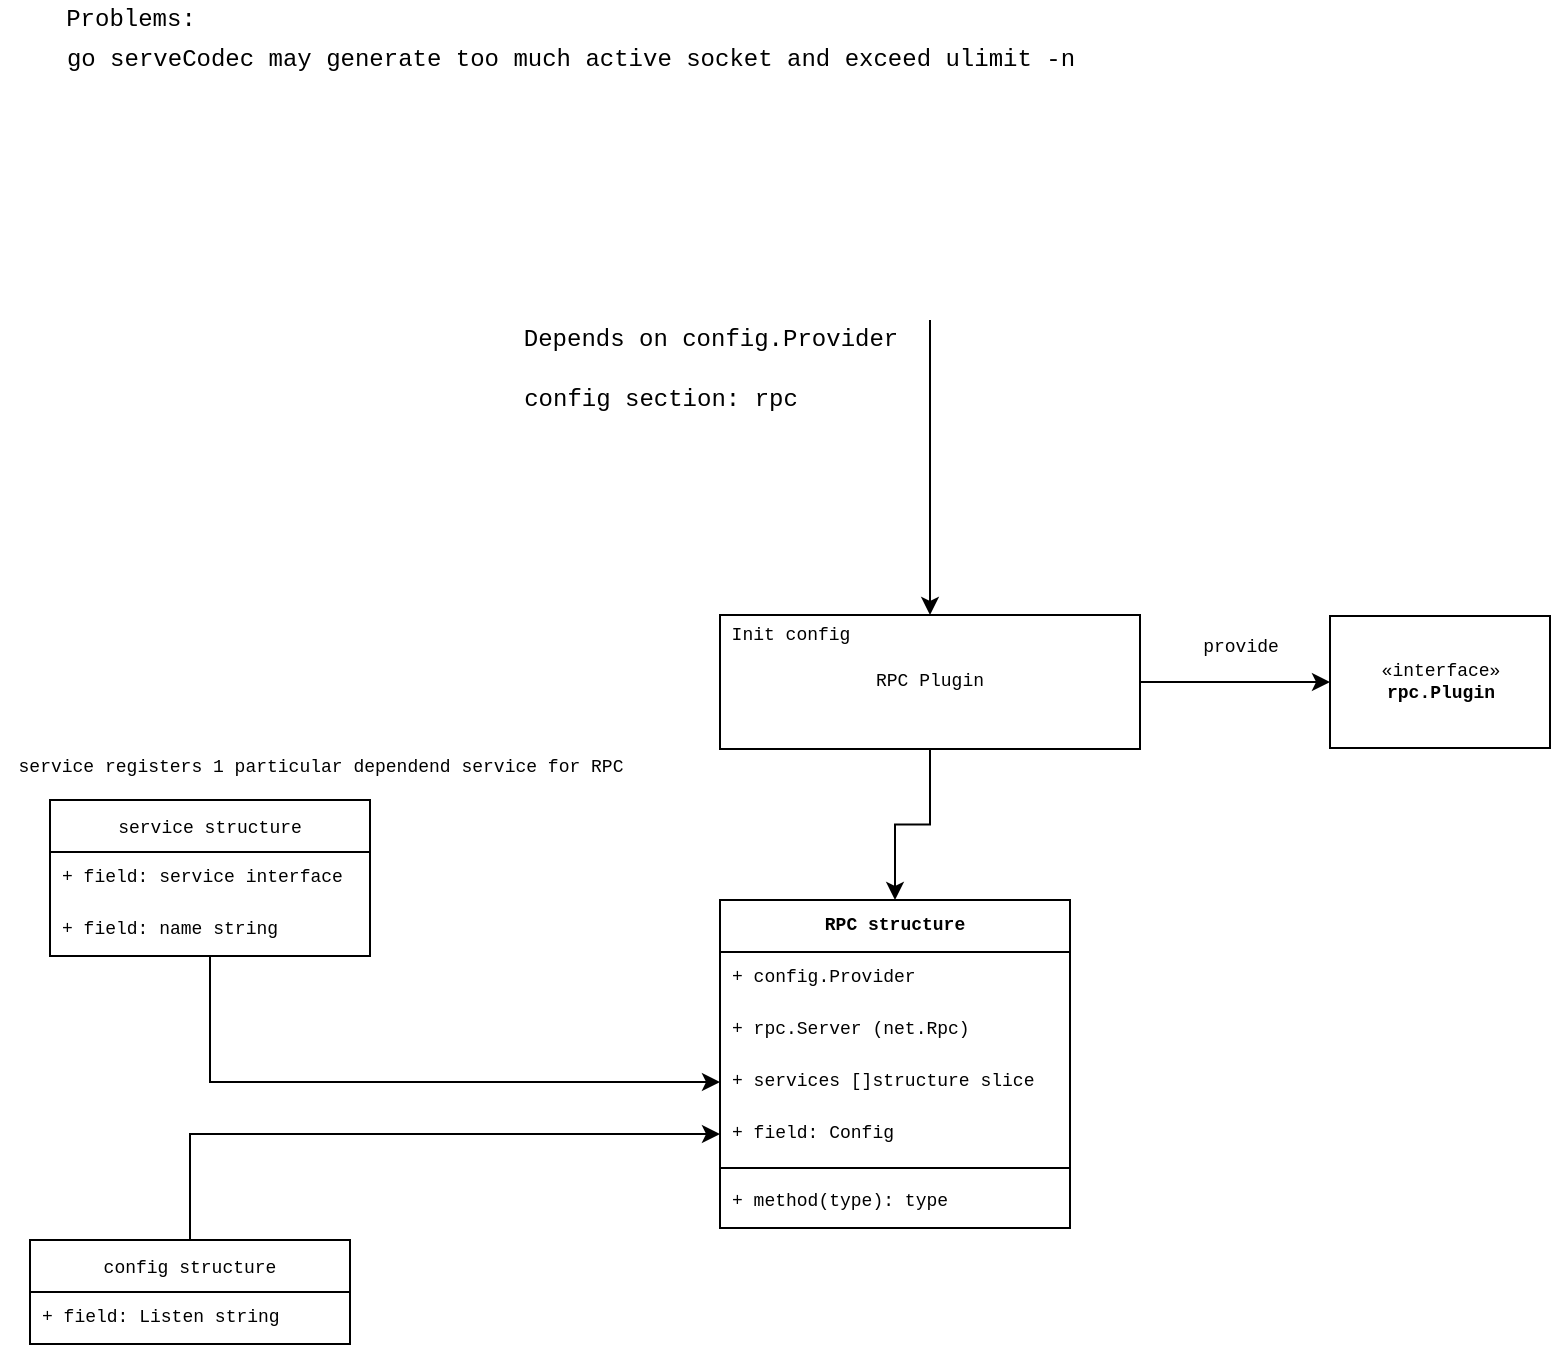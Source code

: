 <mxfile version="13.7.9" type="device"><diagram id="q2oMKs6VHyn7y0AfAXBL" name="Page-1"><mxGraphModel dx="1393" dy="815" grid="1" gridSize="10" guides="1" tooltips="1" connect="1" arrows="1" fold="1" page="1" pageScale="1" pageWidth="1169" pageHeight="827" math="0" shadow="0"><root><mxCell id="0"/><mxCell id="1" parent="0"/><mxCell id="UrbOSuINOf3VDKRTYqx2-10" style="edgeStyle=orthogonalEdgeStyle;rounded=0;orthogonalLoop=1;jettySize=auto;html=1;exitX=1;exitY=0.5;exitDx=0;exitDy=0;entryX=0;entryY=0.5;entryDx=0;entryDy=0;fontFamily=Courier New;fontSize=9;" edge="1" parent="1" source="ZMvnWN0-JFicSUUawF2S-1" target="ZMvnWN0-JFicSUUawF2S-7"><mxGeometry relative="1" as="geometry"/></mxCell><mxCell id="UrbOSuINOf3VDKRTYqx2-11" style="edgeStyle=orthogonalEdgeStyle;rounded=0;orthogonalLoop=1;jettySize=auto;html=1;exitX=0.5;exitY=1;exitDx=0;exitDy=0;entryX=0.5;entryY=0;entryDx=0;entryDy=0;fontFamily=Courier New;fontSize=9;" edge="1" parent="1" source="ZMvnWN0-JFicSUUawF2S-1" target="ZMvnWN0-JFicSUUawF2S-13"><mxGeometry relative="1" as="geometry"/></mxCell><mxCell id="ZMvnWN0-JFicSUUawF2S-1" value="RPC Plugin" style="rounded=0;whiteSpace=wrap;html=1;fontFamily=Courier New;fontSize=9;" parent="1" vertex="1"><mxGeometry x="375" y="317.5" width="210" height="67" as="geometry"/></mxCell><mxCell id="ZMvnWN0-JFicSUUawF2S-3" value="Init config" style="text;html=1;align=center;verticalAlign=middle;resizable=0;points=[];autosize=1;fontFamily=Courier New;fontSize=9;" parent="1" vertex="1"><mxGeometry x="370" y="318" width="80" height="20" as="geometry"/></mxCell><mxCell id="ZMvnWN0-JFicSUUawF2S-4" value="Depends on config.Provider" style="text;html=1;align=center;verticalAlign=middle;resizable=0;points=[];autosize=1;fontFamily=Courier New;fontSize=12;" parent="1" vertex="1"><mxGeometry x="270" y="170" width="200" height="20" as="geometry"/></mxCell><mxCell id="ZMvnWN0-JFicSUUawF2S-5" value="" style="endArrow=classic;html=1;entryX=0.5;entryY=0;entryDx=0;entryDy=0;fontFamily=Courier New;fontSize=9;" parent="1" target="ZMvnWN0-JFicSUUawF2S-1" edge="1"><mxGeometry width="50" height="50" relative="1" as="geometry"><mxPoint x="480" y="170" as="sourcePoint"/><mxPoint x="520" y="110" as="targetPoint"/></mxGeometry></mxCell><mxCell id="ZMvnWN0-JFicSUUawF2S-6" value="config section: rpc" style="text;html=1;align=center;verticalAlign=middle;resizable=0;points=[];autosize=1;fontFamily=Courier New;fontSize=12;" parent="1" vertex="1"><mxGeometry x="270" y="200" width="150" height="20" as="geometry"/></mxCell><mxCell id="ZMvnWN0-JFicSUUawF2S-7" value="«interface»&lt;br style=&quot;font-size: 9px;&quot;&gt;&lt;b style=&quot;font-size: 9px;&quot;&gt;rpc.Plugin&lt;/b&gt;" style="html=1;fontFamily=Courier New;fontSize=9;" parent="1" vertex="1"><mxGeometry x="680" y="318" width="110" height="66" as="geometry"/></mxCell><mxCell id="ZMvnWN0-JFicSUUawF2S-13" value="RPC structure" style="swimlane;fontStyle=1;align=center;verticalAlign=top;childLayout=stackLayout;horizontal=1;startSize=26;horizontalStack=0;resizeParent=1;resizeParentMax=0;resizeLast=0;collapsible=1;marginBottom=0;fontFamily=Courier New;fontSize=9;" parent="1" vertex="1"><mxGeometry x="375" y="460" width="175" height="164" as="geometry"/></mxCell><mxCell id="ZMvnWN0-JFicSUUawF2S-18" value="+ config.Provider" style="text;strokeColor=none;fillColor=none;align=left;verticalAlign=top;spacingLeft=4;spacingRight=4;overflow=hidden;rotatable=0;points=[[0,0.5],[1,0.5]];portConstraint=eastwest;fontFamily=Courier New;fontSize=9;" parent="ZMvnWN0-JFicSUUawF2S-13" vertex="1"><mxGeometry y="26" width="175" height="26" as="geometry"/></mxCell><mxCell id="ZMvnWN0-JFicSUUawF2S-20" value="+ rpc.Server (net.Rpc)" style="text;strokeColor=none;fillColor=none;align=left;verticalAlign=top;spacingLeft=4;spacingRight=4;overflow=hidden;rotatable=0;points=[[0,0.5],[1,0.5]];portConstraint=eastwest;fontFamily=Courier New;fontSize=9;" parent="ZMvnWN0-JFicSUUawF2S-13" vertex="1"><mxGeometry y="52" width="175" height="26" as="geometry"/></mxCell><mxCell id="ZMvnWN0-JFicSUUawF2S-19" value="+ services []structure slice" style="text;strokeColor=none;fillColor=none;align=left;verticalAlign=top;spacingLeft=4;spacingRight=4;overflow=hidden;rotatable=0;points=[[0,0.5],[1,0.5]];portConstraint=eastwest;fontFamily=Courier New;fontSize=9;" parent="ZMvnWN0-JFicSUUawF2S-13" vertex="1"><mxGeometry y="78" width="175" height="26" as="geometry"/></mxCell><mxCell id="ZMvnWN0-JFicSUUawF2S-14" value="+ field: Config" style="text;fillColor=none;align=left;verticalAlign=top;spacingLeft=4;spacingRight=4;overflow=hidden;rotatable=0;points=[[0,0.5],[1,0.5]];portConstraint=eastwest;fontFamily=Courier New;fontSize=9;" parent="ZMvnWN0-JFicSUUawF2S-13" vertex="1"><mxGeometry y="104" width="175" height="26" as="geometry"/></mxCell><mxCell id="ZMvnWN0-JFicSUUawF2S-15" value="" style="line;strokeWidth=1;fillColor=none;align=left;verticalAlign=middle;spacingTop=-1;spacingLeft=3;spacingRight=3;rotatable=0;labelPosition=right;points=[];portConstraint=eastwest;fontFamily=Courier New;fontSize=9;" parent="ZMvnWN0-JFicSUUawF2S-13" vertex="1"><mxGeometry y="130" width="175" height="8" as="geometry"/></mxCell><mxCell id="ZMvnWN0-JFicSUUawF2S-16" value="+ method(type): type" style="text;strokeColor=none;fillColor=none;align=left;verticalAlign=top;spacingLeft=4;spacingRight=4;overflow=hidden;rotatable=0;points=[[0,0.5],[1,0.5]];portConstraint=eastwest;fontFamily=Courier New;fontSize=9;" parent="ZMvnWN0-JFicSUUawF2S-13" vertex="1"><mxGeometry y="138" width="175" height="26" as="geometry"/></mxCell><mxCell id="UrbOSuINOf3VDKRTYqx2-12" style="edgeStyle=orthogonalEdgeStyle;rounded=0;orthogonalLoop=1;jettySize=auto;html=1;entryX=0;entryY=0.5;entryDx=0;entryDy=0;fontFamily=Courier New;fontSize=9;" edge="1" parent="1" source="UrbOSuINOf3VDKRTYqx2-1" target="ZMvnWN0-JFicSUUawF2S-19"><mxGeometry relative="1" as="geometry"/></mxCell><mxCell id="UrbOSuINOf3VDKRTYqx2-1" value="service structure" style="swimlane;fontStyle=0;childLayout=stackLayout;horizontal=1;startSize=26;fillColor=none;horizontalStack=0;resizeParent=1;resizeParentMax=0;resizeLast=0;collapsible=1;marginBottom=0;fontFamily=Courier New;fontSize=9;" vertex="1" parent="1"><mxGeometry x="40" y="410" width="160" height="78" as="geometry"/></mxCell><mxCell id="UrbOSuINOf3VDKRTYqx2-2" value="+ field: service interface" style="text;strokeColor=none;fillColor=none;align=left;verticalAlign=top;spacingLeft=4;spacingRight=4;overflow=hidden;rotatable=0;points=[[0,0.5],[1,0.5]];portConstraint=eastwest;fontFamily=Courier New;fontSize=9;" vertex="1" parent="UrbOSuINOf3VDKRTYqx2-1"><mxGeometry y="26" width="160" height="26" as="geometry"/></mxCell><mxCell id="UrbOSuINOf3VDKRTYqx2-3" value="+ field: name string" style="text;strokeColor=none;fillColor=none;align=left;verticalAlign=top;spacingLeft=4;spacingRight=4;overflow=hidden;rotatable=0;points=[[0,0.5],[1,0.5]];portConstraint=eastwest;fontFamily=Courier New;fontSize=9;" vertex="1" parent="UrbOSuINOf3VDKRTYqx2-1"><mxGeometry y="52" width="160" height="26" as="geometry"/></mxCell><mxCell id="UrbOSuINOf3VDKRTYqx2-6" value="service registers 1 particular dependend service for RPC" style="text;html=1;align=center;verticalAlign=middle;resizable=0;points=[];autosize=1;fontFamily=Courier New;fontSize=9;" vertex="1" parent="1"><mxGeometry x="15" y="384" width="320" height="20" as="geometry"/></mxCell><mxCell id="UrbOSuINOf3VDKRTYqx2-9" value="provide" style="text;html=1;align=center;verticalAlign=middle;resizable=0;points=[];autosize=1;fontFamily=Courier New;fontSize=9;" vertex="1" parent="1"><mxGeometry x="610" y="324" width="50" height="20" as="geometry"/></mxCell><mxCell id="UrbOSuINOf3VDKRTYqx2-16" style="edgeStyle=orthogonalEdgeStyle;rounded=0;orthogonalLoop=1;jettySize=auto;html=1;exitX=0.5;exitY=0;exitDx=0;exitDy=0;entryX=0;entryY=0.5;entryDx=0;entryDy=0;fontFamily=Courier New;fontSize=12;" edge="1" parent="1" source="UrbOSuINOf3VDKRTYqx2-13" target="ZMvnWN0-JFicSUUawF2S-14"><mxGeometry relative="1" as="geometry"/></mxCell><mxCell id="UrbOSuINOf3VDKRTYqx2-13" value="config structure" style="swimlane;fontStyle=0;childLayout=stackLayout;horizontal=1;startSize=26;fillColor=none;horizontalStack=0;resizeParent=1;resizeParentMax=0;resizeLast=0;collapsible=1;marginBottom=0;fontFamily=Courier New;fontSize=9;" vertex="1" parent="1"><mxGeometry x="30" y="630" width="160" height="52" as="geometry"/></mxCell><mxCell id="UrbOSuINOf3VDKRTYqx2-14" value="+ field: Listen string" style="text;strokeColor=none;fillColor=none;align=left;verticalAlign=top;spacingLeft=4;spacingRight=4;overflow=hidden;rotatable=0;points=[[0,0.5],[1,0.5]];portConstraint=eastwest;fontFamily=Courier New;fontSize=9;" vertex="1" parent="UrbOSuINOf3VDKRTYqx2-13"><mxGeometry y="26" width="160" height="26" as="geometry"/></mxCell><mxCell id="UrbOSuINOf3VDKRTYqx2-17" value="Problems:" style="text;html=1;align=center;verticalAlign=middle;resizable=0;points=[];autosize=1;fontSize=12;fontFamily=Courier New;" vertex="1" parent="1"><mxGeometry x="40" y="10" width="80" height="20" as="geometry"/></mxCell><mxCell id="UrbOSuINOf3VDKRTYqx2-18" value="go serveCodec may generate too much active socket and exceed ulimit -n" style="text;html=1;align=center;verticalAlign=middle;resizable=0;points=[];autosize=1;fontSize=12;fontFamily=Courier New;" vertex="1" parent="1"><mxGeometry x="40" y="30" width="520" height="20" as="geometry"/></mxCell></root></mxGraphModel></diagram></mxfile>